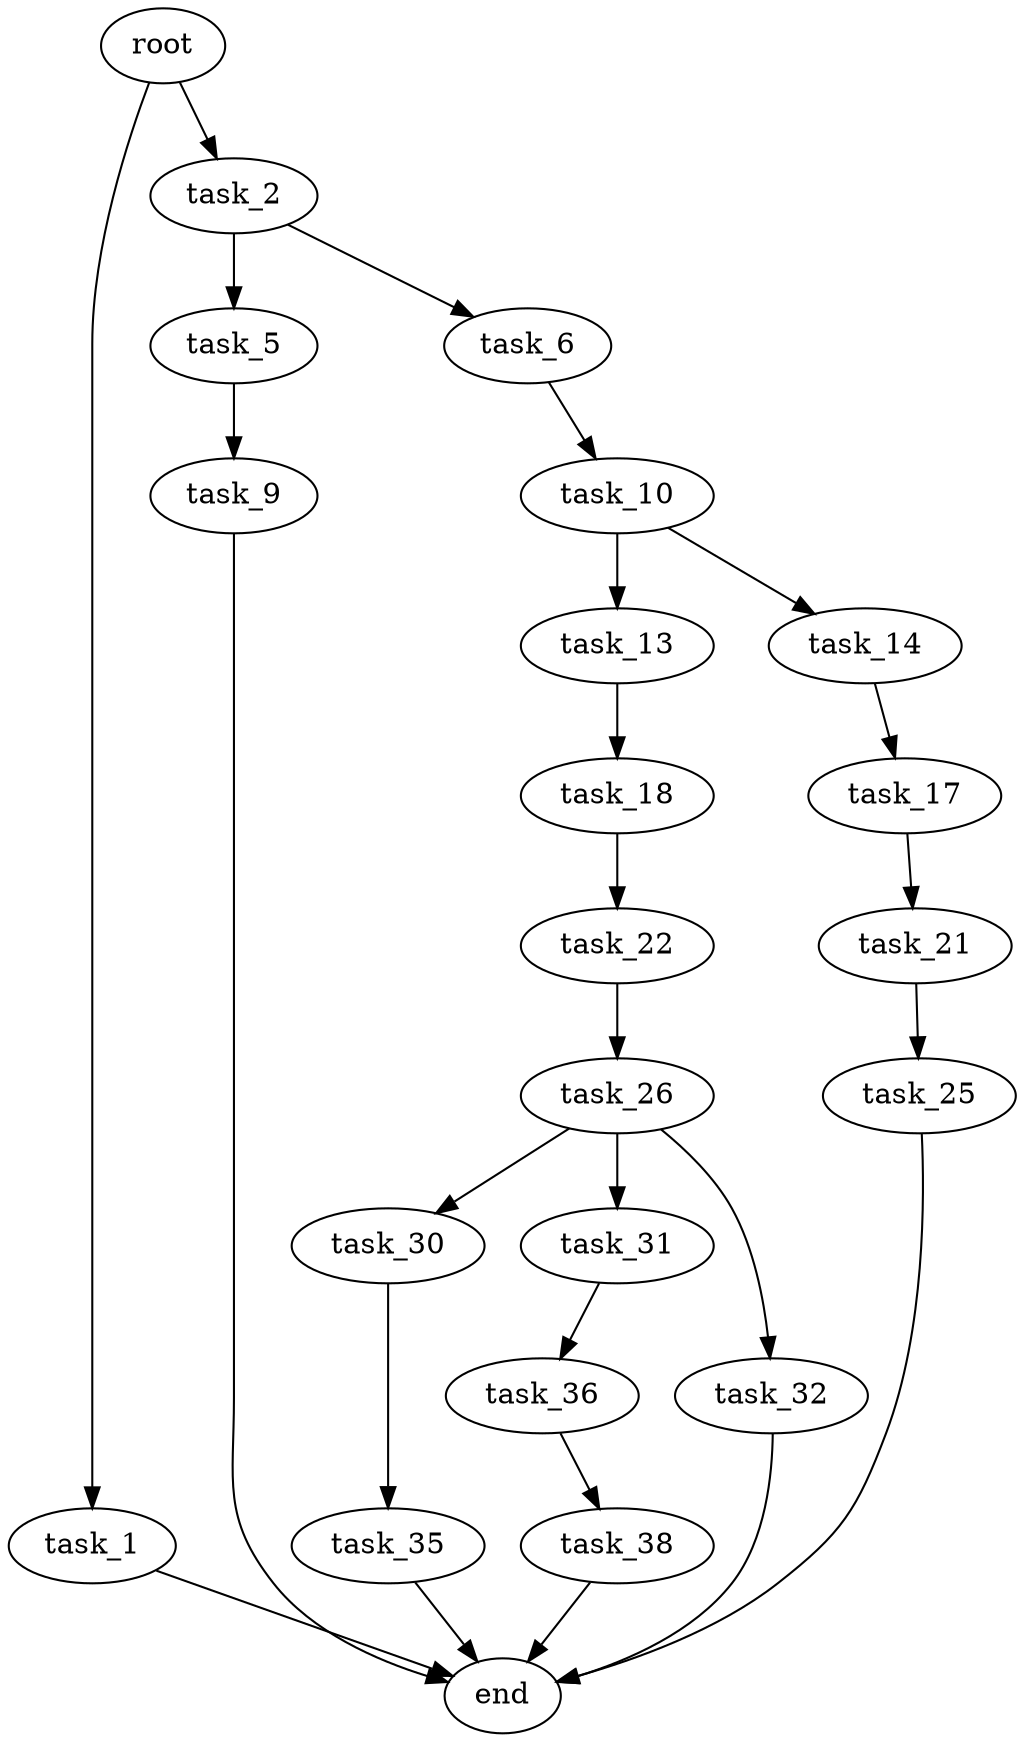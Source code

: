 digraph G {
  root [size="0.000000"];
  task_1 [size="28991029248.000000"];
  task_2 [size="28991029248.000000"];
  end [size="0.000000"];
  task_5 [size="888633941742.000000"];
  task_6 [size="7890624320.000000"];
  task_9 [size="782757789696.000000"];
  task_10 [size="725882537120.000000"];
  task_13 [size="10555652178.000000"];
  task_14 [size="1163342327476.000000"];
  task_18 [size="31017750600.000000"];
  task_17 [size="23735646780.000000"];
  task_21 [size="28991029248.000000"];
  task_22 [size="4108089493.000000"];
  task_25 [size="1073741824000.000000"];
  task_26 [size="549755813888.000000"];
  task_30 [size="28991029248.000000"];
  task_31 [size="368293445632.000000"];
  task_32 [size="8530255962.000000"];
  task_35 [size="98763930643.000000"];
  task_36 [size="7042016199.000000"];
  task_38 [size="159416113440.000000"];

  root -> task_1 [size="1.000000"];
  root -> task_2 [size="1.000000"];
  task_1 -> end [size="1.000000"];
  task_2 -> task_5 [size="75497472.000000"];
  task_2 -> task_6 [size="75497472.000000"];
  task_5 -> task_9 [size="679477248.000000"];
  task_6 -> task_10 [size="679477248.000000"];
  task_9 -> end [size="1.000000"];
  task_10 -> task_13 [size="536870912.000000"];
  task_10 -> task_14 [size="536870912.000000"];
  task_13 -> task_18 [size="209715200.000000"];
  task_14 -> task_17 [size="838860800.000000"];
  task_18 -> task_22 [size="536870912.000000"];
  task_17 -> task_21 [size="411041792.000000"];
  task_21 -> task_25 [size="75497472.000000"];
  task_22 -> task_26 [size="75497472.000000"];
  task_25 -> end [size="1.000000"];
  task_26 -> task_30 [size="536870912.000000"];
  task_26 -> task_31 [size="536870912.000000"];
  task_26 -> task_32 [size="536870912.000000"];
  task_30 -> task_35 [size="75497472.000000"];
  task_31 -> task_36 [size="411041792.000000"];
  task_32 -> end [size="1.000000"];
  task_35 -> end [size="1.000000"];
  task_36 -> task_38 [size="301989888.000000"];
  task_38 -> end [size="1.000000"];
}
